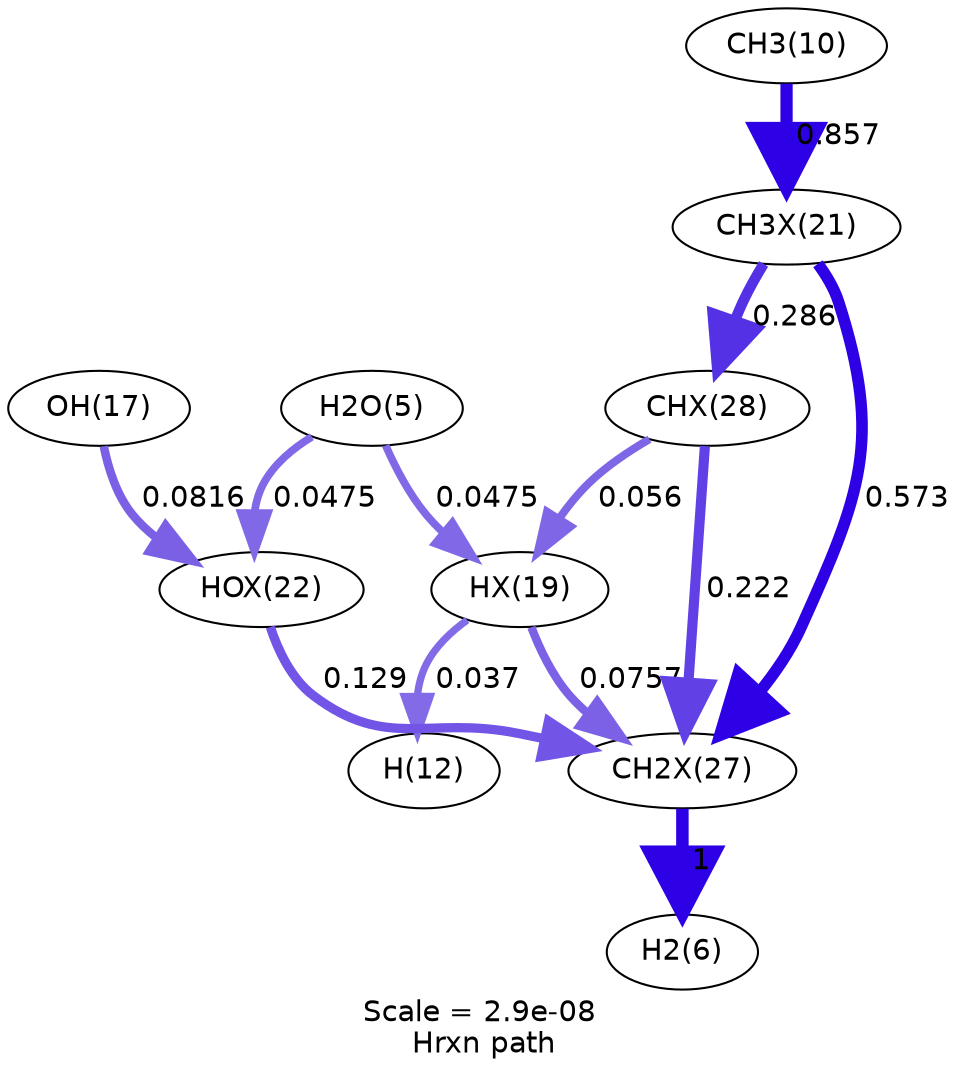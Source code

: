 digraph reaction_paths {
center=1;
s31 -> s7[fontname="Helvetica", penwidth=6, arrowsize=3, color="0.7, 1.5, 0.9"
, label=" 1"];
s23 -> s13[fontname="Helvetica", penwidth=3.51, arrowsize=1.76, color="0.7, 0.537, 0.9"
, label=" 0.037"];
s6 -> s23[fontname="Helvetica", penwidth=3.7, arrowsize=1.85, color="0.7, 0.548, 0.9"
, label=" 0.0475"];
s23 -> s31[fontname="Helvetica", penwidth=4.05, arrowsize=2.03, color="0.7, 0.576, 0.9"
, label=" 0.0757"];
s32 -> s23[fontname="Helvetica", penwidth=3.82, arrowsize=1.91, color="0.7, 0.556, 0.9"
, label=" 0.056"];
s6 -> s26[fontname="Helvetica", penwidth=3.7, arrowsize=1.85, color="0.7, 0.548, 0.9"
, label=" 0.0475"];
s18 -> s26[fontname="Helvetica", penwidth=4.11, arrowsize=2.05, color="0.7, 0.582, 0.9"
, label=" 0.0816"];
s26 -> s31[fontname="Helvetica", penwidth=4.46, arrowsize=2.23, color="0.7, 0.629, 0.9"
, label=" 0.129"];
s11 -> s25[fontname="Helvetica", penwidth=5.88, arrowsize=2.94, color="0.7, 1.36, 0.9"
, label=" 0.857"];
s25 -> s31[fontname="Helvetica", penwidth=5.58, arrowsize=2.79, color="0.7, 1.07, 0.9"
, label=" 0.573"];
s25 -> s32[fontname="Helvetica", penwidth=5.06, arrowsize=2.53, color="0.7, 0.786, 0.9"
, label=" 0.286"];
s32 -> s31[fontname="Helvetica", penwidth=4.87, arrowsize=2.43, color="0.7, 0.722, 0.9"
, label=" 0.222"];
s6 [ fontname="Helvetica", label="H2O(5)"];
s7 [ fontname="Helvetica", label="H2(6)"];
s11 [ fontname="Helvetica", label="CH3(10)"];
s13 [ fontname="Helvetica", label="H(12)"];
s18 [ fontname="Helvetica", label="OH(17)"];
s23 [ fontname="Helvetica", label="HX(19)"];
s25 [ fontname="Helvetica", label="CH3X(21)"];
s26 [ fontname="Helvetica", label="HOX(22)"];
s31 [ fontname="Helvetica", label="CH2X(27)"];
s32 [ fontname="Helvetica", label="CHX(28)"];
 label = "Scale = 2.9e-08\l Hrxn path";
 fontname = "Helvetica";
}
